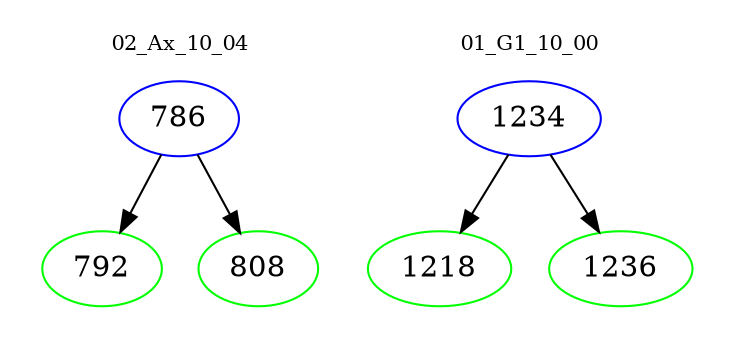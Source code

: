 digraph{
subgraph cluster_0 {
color = white
label = "02_Ax_10_04";
fontsize=10;
T0_786 [label="786", color="blue"]
T0_786 -> T0_792 [color="black"]
T0_792 [label="792", color="green"]
T0_786 -> T0_808 [color="black"]
T0_808 [label="808", color="green"]
}
subgraph cluster_1 {
color = white
label = "01_G1_10_00";
fontsize=10;
T1_1234 [label="1234", color="blue"]
T1_1234 -> T1_1218 [color="black"]
T1_1218 [label="1218", color="green"]
T1_1234 -> T1_1236 [color="black"]
T1_1236 [label="1236", color="green"]
}
}
